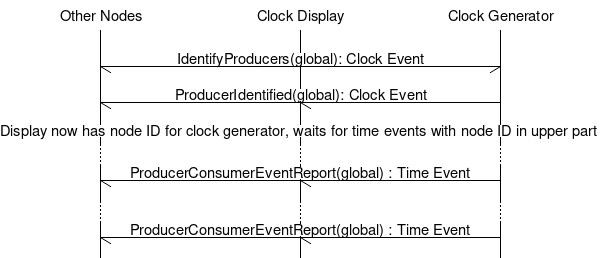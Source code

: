 # MSC for a clock display starting up
msc {
  wordwraparcs = "true";

  o [label = "Other Nodes"], d [ label="Clock Display" ], g [ label="Clock Generator"]  ;

   # Small gap 
   |||;
   
  d->* [ label = "IdentifyProducers(global): Clock Event" ] ;
  g->* [ label = "ProducerIdentified(global): Clock Event" ] ;
  
  --- [ label = "Display now has node ID for clock generator, waits for time events with node ID in upper part " ] ;
  
  ... ;
  g->* [ label = "ProducerConsumerEventReport(global) : Time Event" ] ;
  ... ;
  g->* [ label = "ProducerConsumerEventReport(global) : Time Event" ] ;
  
}
